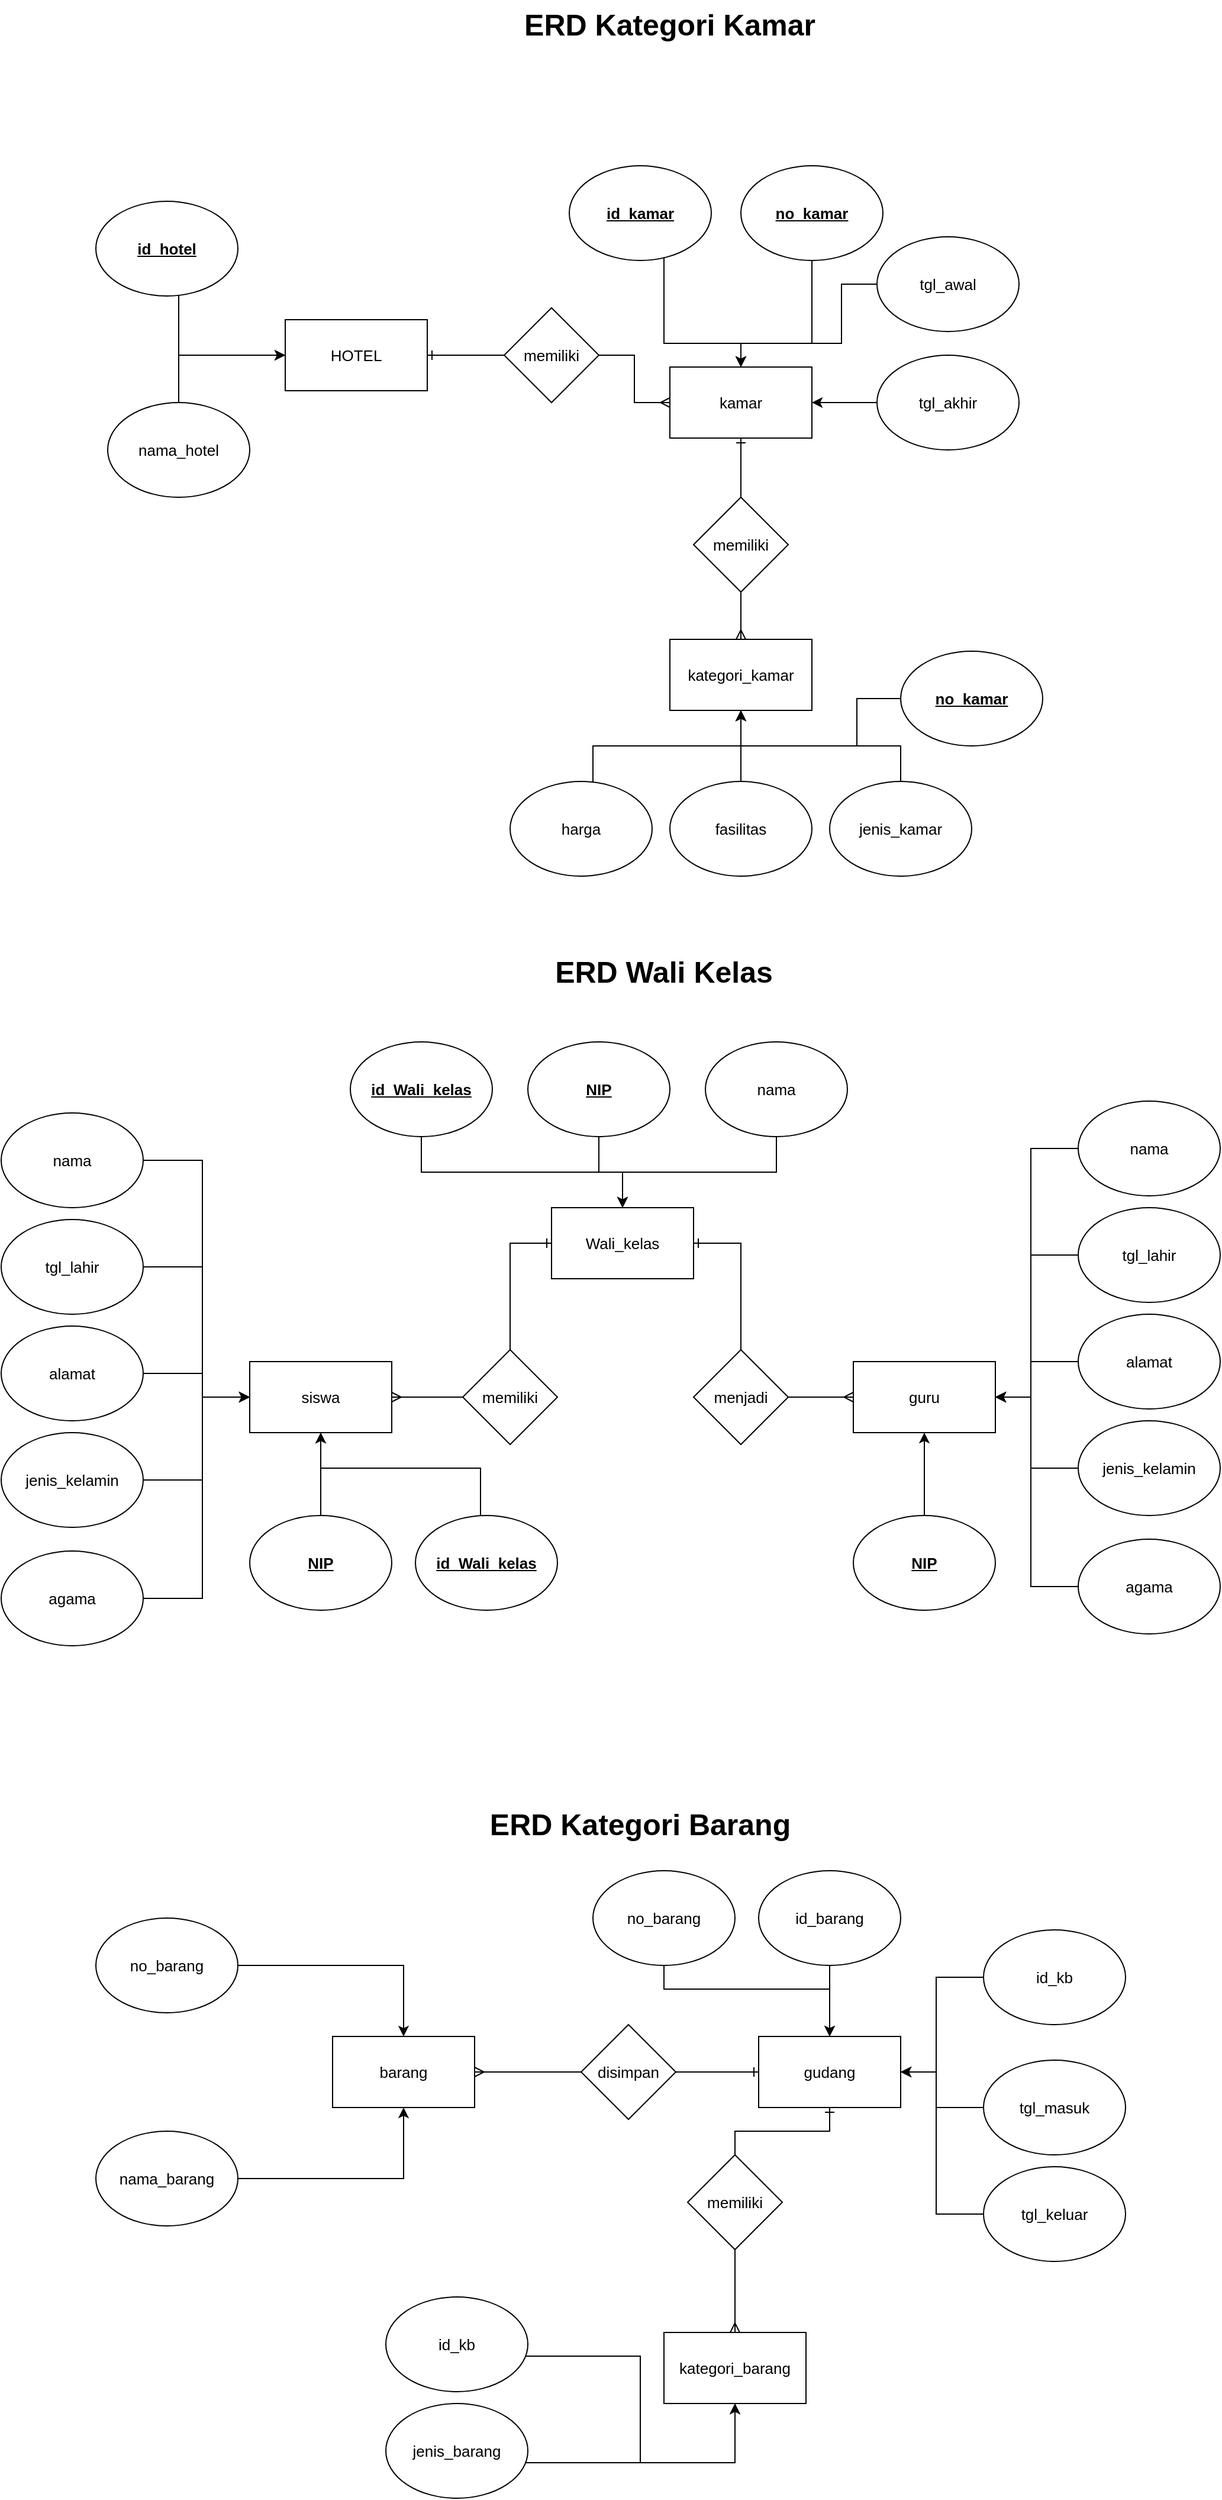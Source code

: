 <mxfile version="15.5.0" type="github">
  <diagram id="R2lEEEUBdFMjLlhIrx00" name="Page-1">
    <mxGraphModel dx="1871" dy="612" grid="1" gridSize="10" guides="1" tooltips="1" connect="1" arrows="1" fold="1" page="1" pageScale="1" pageWidth="850" pageHeight="1100" math="0" shadow="0" extFonts="Permanent Marker^https://fonts.googleapis.com/css?family=Permanent+Marker">
      <root>
        <mxCell id="0" />
        <mxCell id="1" parent="0" />
        <mxCell id="EnK7ZEEUQP7-fDyvzvS8-1" value="HOTEL" style="rounded=0;whiteSpace=wrap;html=1;fontSize=13;fontStyle=0" vertex="1" parent="1">
          <mxGeometry x="-50" y="310" width="120" height="60" as="geometry" />
        </mxCell>
        <mxCell id="EnK7ZEEUQP7-fDyvzvS8-2" value="kamar" style="rounded=0;whiteSpace=wrap;html=1;fontSize=13;fontStyle=0" vertex="1" parent="1">
          <mxGeometry x="275" y="350" width="120" height="60" as="geometry" />
        </mxCell>
        <mxCell id="EnK7ZEEUQP7-fDyvzvS8-5" value="kategori_kamar" style="rounded=0;whiteSpace=wrap;html=1;fontSize=13;fontStyle=0" vertex="1" parent="1">
          <mxGeometry x="275" y="580" width="120" height="60" as="geometry" />
        </mxCell>
        <mxCell id="EnK7ZEEUQP7-fDyvzvS8-19" style="edgeStyle=orthogonalEdgeStyle;rounded=0;orthogonalLoop=1;jettySize=auto;html=1;fontSize=13;fontStyle=0" edge="1" parent="1" source="EnK7ZEEUQP7-fDyvzvS8-7" target="EnK7ZEEUQP7-fDyvzvS8-5">
          <mxGeometry relative="1" as="geometry">
            <Array as="points">
              <mxPoint x="210" y="670" />
              <mxPoint x="335" y="670" />
            </Array>
          </mxGeometry>
        </mxCell>
        <mxCell id="EnK7ZEEUQP7-fDyvzvS8-7" value="harga" style="ellipse;whiteSpace=wrap;html=1;fontSize=13;fontStyle=0" vertex="1" parent="1">
          <mxGeometry x="140" y="700" width="120" height="80" as="geometry" />
        </mxCell>
        <mxCell id="EnK7ZEEUQP7-fDyvzvS8-20" style="edgeStyle=orthogonalEdgeStyle;rounded=0;orthogonalLoop=1;jettySize=auto;html=1;fontSize=13;fontStyle=0" edge="1" parent="1" source="EnK7ZEEUQP7-fDyvzvS8-14" target="EnK7ZEEUQP7-fDyvzvS8-5">
          <mxGeometry relative="1" as="geometry" />
        </mxCell>
        <mxCell id="EnK7ZEEUQP7-fDyvzvS8-14" value="fasilitas" style="ellipse;whiteSpace=wrap;html=1;fontSize=13;fontStyle=0" vertex="1" parent="1">
          <mxGeometry x="275" y="700" width="120" height="80" as="geometry" />
        </mxCell>
        <mxCell id="EnK7ZEEUQP7-fDyvzvS8-45" style="edgeStyle=orthogonalEdgeStyle;rounded=0;orthogonalLoop=1;jettySize=auto;html=1;fontSize=13;fontStyle=0;endArrow=ERmany;endFill=0;" edge="1" parent="1" source="EnK7ZEEUQP7-fDyvzvS8-34" target="EnK7ZEEUQP7-fDyvzvS8-5">
          <mxGeometry relative="1" as="geometry" />
        </mxCell>
        <mxCell id="EnK7ZEEUQP7-fDyvzvS8-84" style="edgeStyle=orthogonalEdgeStyle;rounded=0;orthogonalLoop=1;jettySize=auto;html=1;fontSize=13;endArrow=ERone;endFill=0;" edge="1" parent="1" source="EnK7ZEEUQP7-fDyvzvS8-34" target="EnK7ZEEUQP7-fDyvzvS8-2">
          <mxGeometry relative="1" as="geometry" />
        </mxCell>
        <mxCell id="EnK7ZEEUQP7-fDyvzvS8-34" value="memiliki" style="rhombus;whiteSpace=wrap;html=1;fontSize=13;fontStyle=0" vertex="1" parent="1">
          <mxGeometry x="295" y="460" width="80" height="80" as="geometry" />
        </mxCell>
        <mxCell id="EnK7ZEEUQP7-fDyvzvS8-39" style="edgeStyle=orthogonalEdgeStyle;rounded=0;orthogonalLoop=1;jettySize=auto;html=1;fontSize=13;fontStyle=0;endArrow=ERmany;endFill=0;" edge="1" parent="1" source="EnK7ZEEUQP7-fDyvzvS8-35" target="EnK7ZEEUQP7-fDyvzvS8-2">
          <mxGeometry relative="1" as="geometry" />
        </mxCell>
        <mxCell id="EnK7ZEEUQP7-fDyvzvS8-85" style="edgeStyle=orthogonalEdgeStyle;rounded=0;orthogonalLoop=1;jettySize=auto;html=1;fontSize=13;endArrow=ERone;endFill=0;" edge="1" parent="1" source="EnK7ZEEUQP7-fDyvzvS8-35" target="EnK7ZEEUQP7-fDyvzvS8-1">
          <mxGeometry relative="1" as="geometry">
            <mxPoint x="90" y="340" as="targetPoint" />
          </mxGeometry>
        </mxCell>
        <mxCell id="EnK7ZEEUQP7-fDyvzvS8-35" value="memiliki" style="rhombus;whiteSpace=wrap;html=1;fontSize=13;fontStyle=0" vertex="1" parent="1">
          <mxGeometry x="135" y="300" width="80" height="80" as="geometry" />
        </mxCell>
        <mxCell id="EnK7ZEEUQP7-fDyvzvS8-47" style="edgeStyle=orthogonalEdgeStyle;rounded=0;orthogonalLoop=1;jettySize=auto;html=1;fontSize=13;fontStyle=0" edge="1" parent="1" source="EnK7ZEEUQP7-fDyvzvS8-46" target="EnK7ZEEUQP7-fDyvzvS8-2">
          <mxGeometry relative="1" as="geometry">
            <Array as="points">
              <mxPoint x="270" y="330" />
              <mxPoint x="335" y="330" />
            </Array>
          </mxGeometry>
        </mxCell>
        <mxCell id="EnK7ZEEUQP7-fDyvzvS8-46" value="id_kamar" style="ellipse;whiteSpace=wrap;html=1;fontSize=13;fontStyle=5" vertex="1" parent="1">
          <mxGeometry x="190" y="180" width="120" height="80" as="geometry" />
        </mxCell>
        <mxCell id="EnK7ZEEUQP7-fDyvzvS8-53" style="edgeStyle=orthogonalEdgeStyle;rounded=0;orthogonalLoop=1;jettySize=auto;html=1;fontSize=13;fontStyle=0" edge="1" parent="1" source="EnK7ZEEUQP7-fDyvzvS8-51" target="EnK7ZEEUQP7-fDyvzvS8-1">
          <mxGeometry relative="1" as="geometry">
            <Array as="points">
              <mxPoint x="-140" y="340" />
            </Array>
          </mxGeometry>
        </mxCell>
        <mxCell id="EnK7ZEEUQP7-fDyvzvS8-51" value="id_hotel" style="ellipse;whiteSpace=wrap;html=1;fontSize=13;fontStyle=5" vertex="1" parent="1">
          <mxGeometry x="-210" y="210" width="120" height="80" as="geometry" />
        </mxCell>
        <mxCell id="EnK7ZEEUQP7-fDyvzvS8-54" style="edgeStyle=orthogonalEdgeStyle;rounded=0;orthogonalLoop=1;jettySize=auto;html=1;fontSize=13;fontStyle=0" edge="1" parent="1" source="EnK7ZEEUQP7-fDyvzvS8-52" target="EnK7ZEEUQP7-fDyvzvS8-1">
          <mxGeometry relative="1" as="geometry">
            <Array as="points">
              <mxPoint x="-140" y="340" />
            </Array>
          </mxGeometry>
        </mxCell>
        <mxCell id="EnK7ZEEUQP7-fDyvzvS8-52" value="nama_hotel" style="ellipse;whiteSpace=wrap;html=1;fontSize=13;fontStyle=0" vertex="1" parent="1">
          <mxGeometry x="-200" y="380" width="120" height="80" as="geometry" />
        </mxCell>
        <mxCell id="EnK7ZEEUQP7-fDyvzvS8-138" style="edgeStyle=orthogonalEdgeStyle;rounded=0;orthogonalLoop=1;jettySize=auto;html=1;fontSize=13;endArrow=classic;endFill=1;entryX=0.5;entryY=1;entryDx=0;entryDy=0;" edge="1" parent="1" source="EnK7ZEEUQP7-fDyvzvS8-63" target="EnK7ZEEUQP7-fDyvzvS8-5">
          <mxGeometry relative="1" as="geometry">
            <mxPoint x="400" y="600" as="targetPoint" />
            <Array as="points">
              <mxPoint x="433" y="630" />
              <mxPoint x="433" y="670" />
              <mxPoint x="335" y="670" />
            </Array>
          </mxGeometry>
        </mxCell>
        <mxCell id="EnK7ZEEUQP7-fDyvzvS8-63" value="no_kamar" style="ellipse;whiteSpace=wrap;html=1;fontSize=13;fontStyle=5" vertex="1" parent="1">
          <mxGeometry x="470" y="590" width="120" height="80" as="geometry" />
        </mxCell>
        <mxCell id="EnK7ZEEUQP7-fDyvzvS8-71" value="ERD Kategori Kamar" style="text;html=1;strokeColor=none;fillColor=none;align=center;verticalAlign=middle;whiteSpace=wrap;rounded=0;fontSize=25;fontStyle=1" vertex="1" parent="1">
          <mxGeometry x="125" y="40" width="300" height="40" as="geometry" />
        </mxCell>
        <mxCell id="EnK7ZEEUQP7-fDyvzvS8-72" value="ERD Wali Kelas" style="text;html=1;strokeColor=none;fillColor=none;align=center;verticalAlign=middle;whiteSpace=wrap;rounded=0;fontSize=25;fontStyle=1" vertex="1" parent="1">
          <mxGeometry x="120" y="840" width="300" height="40" as="geometry" />
        </mxCell>
        <mxCell id="EnK7ZEEUQP7-fDyvzvS8-73" value="ERD Kategori Barang" style="text;html=1;strokeColor=none;fillColor=none;align=center;verticalAlign=middle;whiteSpace=wrap;rounded=0;fontSize=25;fontStyle=1" vertex="1" parent="1">
          <mxGeometry x="100" y="1560" width="300" height="40" as="geometry" />
        </mxCell>
        <mxCell id="EnK7ZEEUQP7-fDyvzvS8-74" value="&lt;font style=&quot;font-size: 13px;&quot;&gt;Wali_kelas&lt;/font&gt;" style="rounded=0;whiteSpace=wrap;html=1;fontSize=13;" vertex="1" parent="1">
          <mxGeometry x="175" y="1060" width="120" height="60" as="geometry" />
        </mxCell>
        <mxCell id="EnK7ZEEUQP7-fDyvzvS8-75" value="&lt;font style=&quot;font-size: 13px&quot;&gt;siswa&lt;/font&gt;" style="rounded=0;whiteSpace=wrap;html=1;fontSize=13;" vertex="1" parent="1">
          <mxGeometry x="-80" y="1190" width="120" height="60" as="geometry" />
        </mxCell>
        <mxCell id="EnK7ZEEUQP7-fDyvzvS8-76" value="guru" style="rounded=0;whiteSpace=wrap;html=1;fontSize=13;" vertex="1" parent="1">
          <mxGeometry x="430" y="1190" width="120" height="60" as="geometry" />
        </mxCell>
        <mxCell id="EnK7ZEEUQP7-fDyvzvS8-81" style="edgeStyle=orthogonalEdgeStyle;rounded=0;orthogonalLoop=1;jettySize=auto;html=1;fontSize=13;endArrow=ERone;endFill=0;" edge="1" parent="1" source="EnK7ZEEUQP7-fDyvzvS8-78" target="EnK7ZEEUQP7-fDyvzvS8-74">
          <mxGeometry relative="1" as="geometry">
            <Array as="points">
              <mxPoint x="140" y="1090" />
            </Array>
          </mxGeometry>
        </mxCell>
        <mxCell id="EnK7ZEEUQP7-fDyvzvS8-131" style="edgeStyle=orthogonalEdgeStyle;rounded=0;orthogonalLoop=1;jettySize=auto;html=1;fontSize=13;endArrow=ERmany;endFill=0;" edge="1" parent="1" source="EnK7ZEEUQP7-fDyvzvS8-78" target="EnK7ZEEUQP7-fDyvzvS8-75">
          <mxGeometry relative="1" as="geometry" />
        </mxCell>
        <mxCell id="EnK7ZEEUQP7-fDyvzvS8-78" value="memiliki" style="rhombus;whiteSpace=wrap;html=1;fontSize=13;" vertex="1" parent="1">
          <mxGeometry x="100" y="1180" width="80" height="80" as="geometry" />
        </mxCell>
        <mxCell id="EnK7ZEEUQP7-fDyvzvS8-83" style="edgeStyle=orthogonalEdgeStyle;rounded=0;orthogonalLoop=1;jettySize=auto;html=1;fontSize=13;endArrow=ERone;endFill=0;" edge="1" parent="1" source="EnK7ZEEUQP7-fDyvzvS8-79" target="EnK7ZEEUQP7-fDyvzvS8-74">
          <mxGeometry relative="1" as="geometry">
            <Array as="points">
              <mxPoint x="335" y="1090" />
            </Array>
          </mxGeometry>
        </mxCell>
        <mxCell id="EnK7ZEEUQP7-fDyvzvS8-132" style="edgeStyle=orthogonalEdgeStyle;rounded=0;orthogonalLoop=1;jettySize=auto;html=1;fontSize=13;endArrow=ERmany;endFill=0;" edge="1" parent="1" source="EnK7ZEEUQP7-fDyvzvS8-79" target="EnK7ZEEUQP7-fDyvzvS8-76">
          <mxGeometry relative="1" as="geometry" />
        </mxCell>
        <mxCell id="EnK7ZEEUQP7-fDyvzvS8-79" value="menjadi" style="rhombus;whiteSpace=wrap;html=1;fontSize=13;" vertex="1" parent="1">
          <mxGeometry x="295" y="1180" width="80" height="80" as="geometry" />
        </mxCell>
        <mxCell id="EnK7ZEEUQP7-fDyvzvS8-128" style="edgeStyle=orthogonalEdgeStyle;rounded=0;orthogonalLoop=1;jettySize=auto;html=1;entryX=0.5;entryY=0;entryDx=0;entryDy=0;fontSize=13;endArrow=classic;endFill=1;" edge="1" parent="1" source="EnK7ZEEUQP7-fDyvzvS8-89" target="EnK7ZEEUQP7-fDyvzvS8-74">
          <mxGeometry relative="1" as="geometry" />
        </mxCell>
        <mxCell id="EnK7ZEEUQP7-fDyvzvS8-89" value="NIP" style="ellipse;whiteSpace=wrap;html=1;fontSize=13;fontStyle=5" vertex="1" parent="1">
          <mxGeometry x="155" y="920" width="120" height="80" as="geometry" />
        </mxCell>
        <mxCell id="EnK7ZEEUQP7-fDyvzvS8-115" style="edgeStyle=orthogonalEdgeStyle;rounded=0;orthogonalLoop=1;jettySize=auto;html=1;entryX=1;entryY=0.5;entryDx=0;entryDy=0;fontSize=13;endArrow=classic;endFill=1;" edge="1" parent="1" source="EnK7ZEEUQP7-fDyvzvS8-93" target="EnK7ZEEUQP7-fDyvzvS8-76">
          <mxGeometry relative="1" as="geometry">
            <Array as="points">
              <mxPoint x="580" y="1010" />
              <mxPoint x="580" y="1220" />
            </Array>
          </mxGeometry>
        </mxCell>
        <mxCell id="EnK7ZEEUQP7-fDyvzvS8-93" value="nama" style="ellipse;whiteSpace=wrap;html=1;fontSize=13;" vertex="1" parent="1">
          <mxGeometry x="620" y="970" width="120" height="80" as="geometry" />
        </mxCell>
        <mxCell id="EnK7ZEEUQP7-fDyvzvS8-116" style="edgeStyle=orthogonalEdgeStyle;rounded=0;orthogonalLoop=1;jettySize=auto;html=1;fontSize=13;endArrow=classic;endFill=1;" edge="1" parent="1" source="EnK7ZEEUQP7-fDyvzvS8-94" target="EnK7ZEEUQP7-fDyvzvS8-76">
          <mxGeometry relative="1" as="geometry">
            <Array as="points">
              <mxPoint x="580" y="1100" />
              <mxPoint x="580" y="1220" />
            </Array>
          </mxGeometry>
        </mxCell>
        <mxCell id="EnK7ZEEUQP7-fDyvzvS8-94" value="tgl_lahir" style="ellipse;whiteSpace=wrap;html=1;fontSize=13;" vertex="1" parent="1">
          <mxGeometry x="620" y="1060" width="120" height="80" as="geometry" />
        </mxCell>
        <mxCell id="EnK7ZEEUQP7-fDyvzvS8-117" style="edgeStyle=orthogonalEdgeStyle;rounded=0;orthogonalLoop=1;jettySize=auto;html=1;fontSize=13;endArrow=classic;endFill=1;" edge="1" parent="1" source="EnK7ZEEUQP7-fDyvzvS8-95" target="EnK7ZEEUQP7-fDyvzvS8-76">
          <mxGeometry relative="1" as="geometry">
            <Array as="points">
              <mxPoint x="580" y="1190" />
              <mxPoint x="580" y="1220" />
            </Array>
          </mxGeometry>
        </mxCell>
        <mxCell id="EnK7ZEEUQP7-fDyvzvS8-95" value="alamat" style="ellipse;whiteSpace=wrap;html=1;fontSize=13;" vertex="1" parent="1">
          <mxGeometry x="620" y="1150" width="120" height="80" as="geometry" />
        </mxCell>
        <mxCell id="EnK7ZEEUQP7-fDyvzvS8-118" style="edgeStyle=orthogonalEdgeStyle;rounded=0;orthogonalLoop=1;jettySize=auto;html=1;entryX=1;entryY=0.5;entryDx=0;entryDy=0;fontSize=13;endArrow=classic;endFill=1;" edge="1" parent="1" source="EnK7ZEEUQP7-fDyvzvS8-96" target="EnK7ZEEUQP7-fDyvzvS8-76">
          <mxGeometry relative="1" as="geometry">
            <Array as="points">
              <mxPoint x="580" y="1280" />
              <mxPoint x="580" y="1220" />
            </Array>
          </mxGeometry>
        </mxCell>
        <mxCell id="EnK7ZEEUQP7-fDyvzvS8-96" value="jenis_kelamin" style="ellipse;whiteSpace=wrap;html=1;fontSize=13;" vertex="1" parent="1">
          <mxGeometry x="620" y="1240" width="120" height="80" as="geometry" />
        </mxCell>
        <mxCell id="EnK7ZEEUQP7-fDyvzvS8-119" style="edgeStyle=orthogonalEdgeStyle;rounded=0;orthogonalLoop=1;jettySize=auto;html=1;entryX=1;entryY=0.5;entryDx=0;entryDy=0;fontSize=13;endArrow=classic;endFill=1;" edge="1" parent="1" source="EnK7ZEEUQP7-fDyvzvS8-97" target="EnK7ZEEUQP7-fDyvzvS8-76">
          <mxGeometry relative="1" as="geometry">
            <Array as="points">
              <mxPoint x="580" y="1380" />
              <mxPoint x="580" y="1220" />
            </Array>
          </mxGeometry>
        </mxCell>
        <mxCell id="EnK7ZEEUQP7-fDyvzvS8-97" value="agama" style="ellipse;whiteSpace=wrap;html=1;fontSize=13;" vertex="1" parent="1">
          <mxGeometry x="620" y="1340" width="120" height="80" as="geometry" />
        </mxCell>
        <mxCell id="EnK7ZEEUQP7-fDyvzvS8-121" style="edgeStyle=orthogonalEdgeStyle;rounded=0;orthogonalLoop=1;jettySize=auto;html=1;fontSize=13;endArrow=classic;endFill=1;" edge="1" parent="1" source="EnK7ZEEUQP7-fDyvzvS8-103" target="EnK7ZEEUQP7-fDyvzvS8-75">
          <mxGeometry relative="1" as="geometry" />
        </mxCell>
        <mxCell id="EnK7ZEEUQP7-fDyvzvS8-103" value="NIP" style="ellipse;whiteSpace=wrap;html=1;fontSize=13;fontStyle=5" vertex="1" parent="1">
          <mxGeometry x="-80" y="1320" width="120" height="80" as="geometry" />
        </mxCell>
        <mxCell id="EnK7ZEEUQP7-fDyvzvS8-122" style="edgeStyle=orthogonalEdgeStyle;rounded=0;orthogonalLoop=1;jettySize=auto;html=1;fontSize=13;endArrow=classic;endFill=1;" edge="1" parent="1" source="EnK7ZEEUQP7-fDyvzvS8-104" target="EnK7ZEEUQP7-fDyvzvS8-75">
          <mxGeometry relative="1" as="geometry">
            <Array as="points">
              <mxPoint x="-120" y="1020" />
              <mxPoint x="-120" y="1220" />
            </Array>
          </mxGeometry>
        </mxCell>
        <mxCell id="EnK7ZEEUQP7-fDyvzvS8-104" value="nama" style="ellipse;whiteSpace=wrap;html=1;fontSize=13;" vertex="1" parent="1">
          <mxGeometry x="-290" y="980" width="120" height="80" as="geometry" />
        </mxCell>
        <mxCell id="EnK7ZEEUQP7-fDyvzvS8-123" style="edgeStyle=orthogonalEdgeStyle;rounded=0;orthogonalLoop=1;jettySize=auto;html=1;fontSize=13;endArrow=classic;endFill=1;" edge="1" parent="1" source="EnK7ZEEUQP7-fDyvzvS8-105" target="EnK7ZEEUQP7-fDyvzvS8-75">
          <mxGeometry relative="1" as="geometry">
            <Array as="points">
              <mxPoint x="-120" y="1110" />
              <mxPoint x="-120" y="1220" />
            </Array>
          </mxGeometry>
        </mxCell>
        <mxCell id="EnK7ZEEUQP7-fDyvzvS8-105" value="tgl_lahir" style="ellipse;whiteSpace=wrap;html=1;fontSize=13;" vertex="1" parent="1">
          <mxGeometry x="-290" y="1070" width="120" height="80" as="geometry" />
        </mxCell>
        <mxCell id="EnK7ZEEUQP7-fDyvzvS8-124" style="edgeStyle=orthogonalEdgeStyle;rounded=0;orthogonalLoop=1;jettySize=auto;html=1;fontSize=13;endArrow=classic;endFill=1;" edge="1" parent="1" source="EnK7ZEEUQP7-fDyvzvS8-106" target="EnK7ZEEUQP7-fDyvzvS8-75">
          <mxGeometry relative="1" as="geometry">
            <Array as="points">
              <mxPoint x="-120" y="1200" />
              <mxPoint x="-120" y="1220" />
            </Array>
          </mxGeometry>
        </mxCell>
        <mxCell id="EnK7ZEEUQP7-fDyvzvS8-106" value="alamat" style="ellipse;whiteSpace=wrap;html=1;fontSize=13;" vertex="1" parent="1">
          <mxGeometry x="-290" y="1160" width="120" height="80" as="geometry" />
        </mxCell>
        <mxCell id="EnK7ZEEUQP7-fDyvzvS8-125" style="edgeStyle=orthogonalEdgeStyle;rounded=0;orthogonalLoop=1;jettySize=auto;html=1;fontSize=13;endArrow=classic;endFill=1;" edge="1" parent="1" source="EnK7ZEEUQP7-fDyvzvS8-107" target="EnK7ZEEUQP7-fDyvzvS8-75">
          <mxGeometry relative="1" as="geometry">
            <Array as="points">
              <mxPoint x="-120" y="1290" />
              <mxPoint x="-120" y="1220" />
            </Array>
          </mxGeometry>
        </mxCell>
        <mxCell id="EnK7ZEEUQP7-fDyvzvS8-107" value="jenis_kelamin" style="ellipse;whiteSpace=wrap;html=1;fontSize=13;" vertex="1" parent="1">
          <mxGeometry x="-290" y="1250" width="120" height="80" as="geometry" />
        </mxCell>
        <mxCell id="EnK7ZEEUQP7-fDyvzvS8-126" style="edgeStyle=orthogonalEdgeStyle;rounded=0;orthogonalLoop=1;jettySize=auto;html=1;fontSize=13;endArrow=classic;endFill=1;" edge="1" parent="1" source="EnK7ZEEUQP7-fDyvzvS8-108" target="EnK7ZEEUQP7-fDyvzvS8-75">
          <mxGeometry relative="1" as="geometry">
            <Array as="points">
              <mxPoint x="-120" y="1390" />
              <mxPoint x="-120" y="1220" />
            </Array>
          </mxGeometry>
        </mxCell>
        <mxCell id="EnK7ZEEUQP7-fDyvzvS8-108" value="agama" style="ellipse;whiteSpace=wrap;html=1;fontSize=13;" vertex="1" parent="1">
          <mxGeometry x="-290" y="1350" width="120" height="80" as="geometry" />
        </mxCell>
        <mxCell id="EnK7ZEEUQP7-fDyvzvS8-120" style="edgeStyle=orthogonalEdgeStyle;rounded=0;orthogonalLoop=1;jettySize=auto;html=1;fontSize=13;endArrow=classic;endFill=1;" edge="1" parent="1" source="EnK7ZEEUQP7-fDyvzvS8-109" target="EnK7ZEEUQP7-fDyvzvS8-76">
          <mxGeometry relative="1" as="geometry" />
        </mxCell>
        <mxCell id="EnK7ZEEUQP7-fDyvzvS8-109" value="NIP" style="ellipse;whiteSpace=wrap;html=1;fontSize=13;fontStyle=5" vertex="1" parent="1">
          <mxGeometry x="430" y="1320" width="120" height="80" as="geometry" />
        </mxCell>
        <mxCell id="EnK7ZEEUQP7-fDyvzvS8-127" style="edgeStyle=orthogonalEdgeStyle;rounded=0;orthogonalLoop=1;jettySize=auto;html=1;fontSize=13;endArrow=classic;endFill=1;" edge="1" parent="1" source="EnK7ZEEUQP7-fDyvzvS8-111" target="EnK7ZEEUQP7-fDyvzvS8-74">
          <mxGeometry relative="1" as="geometry">
            <Array as="points">
              <mxPoint x="65" y="1030" />
              <mxPoint x="235" y="1030" />
            </Array>
          </mxGeometry>
        </mxCell>
        <mxCell id="EnK7ZEEUQP7-fDyvzvS8-111" value="id_Wali_kelas" style="ellipse;whiteSpace=wrap;html=1;fontSize=13;fontStyle=5" vertex="1" parent="1">
          <mxGeometry x="5" y="920" width="120" height="80" as="geometry" />
        </mxCell>
        <mxCell id="EnK7ZEEUQP7-fDyvzvS8-129" style="edgeStyle=orthogonalEdgeStyle;rounded=0;orthogonalLoop=1;jettySize=auto;html=1;entryX=0.5;entryY=0;entryDx=0;entryDy=0;fontSize=13;endArrow=classic;endFill=1;" edge="1" parent="1" source="EnK7ZEEUQP7-fDyvzvS8-112" target="EnK7ZEEUQP7-fDyvzvS8-74">
          <mxGeometry relative="1" as="geometry">
            <Array as="points">
              <mxPoint x="365" y="1030" />
              <mxPoint x="235" y="1030" />
            </Array>
          </mxGeometry>
        </mxCell>
        <mxCell id="EnK7ZEEUQP7-fDyvzvS8-112" value="nama" style="ellipse;whiteSpace=wrap;html=1;fontSize=13;" vertex="1" parent="1">
          <mxGeometry x="305" y="920" width="120" height="80" as="geometry" />
        </mxCell>
        <mxCell id="EnK7ZEEUQP7-fDyvzvS8-134" style="edgeStyle=orthogonalEdgeStyle;rounded=0;orthogonalLoop=1;jettySize=auto;html=1;entryX=0.5;entryY=1;entryDx=0;entryDy=0;fontSize=13;endArrow=classic;endFill=1;" edge="1" parent="1" source="EnK7ZEEUQP7-fDyvzvS8-133" target="EnK7ZEEUQP7-fDyvzvS8-75">
          <mxGeometry relative="1" as="geometry">
            <Array as="points">
              <mxPoint x="115" y="1280" />
              <mxPoint x="-20" y="1280" />
            </Array>
          </mxGeometry>
        </mxCell>
        <mxCell id="EnK7ZEEUQP7-fDyvzvS8-133" value="id_Wali_kelas" style="ellipse;whiteSpace=wrap;html=1;fontSize=13;fontStyle=5" vertex="1" parent="1">
          <mxGeometry x="60" y="1320" width="120" height="80" as="geometry" />
        </mxCell>
        <mxCell id="EnK7ZEEUQP7-fDyvzvS8-135" value="barang" style="rounded=0;whiteSpace=wrap;html=1;fontSize=13;" vertex="1" parent="1">
          <mxGeometry x="-10" y="1760" width="120" height="60" as="geometry" />
        </mxCell>
        <mxCell id="EnK7ZEEUQP7-fDyvzvS8-137" style="edgeStyle=orthogonalEdgeStyle;rounded=0;orthogonalLoop=1;jettySize=auto;html=1;fontSize=13;endArrow=classic;endFill=1;" edge="1" parent="1" source="EnK7ZEEUQP7-fDyvzvS8-136" target="EnK7ZEEUQP7-fDyvzvS8-5">
          <mxGeometry relative="1" as="geometry">
            <Array as="points">
              <mxPoint x="470" y="670" />
              <mxPoint x="335" y="670" />
            </Array>
          </mxGeometry>
        </mxCell>
        <mxCell id="EnK7ZEEUQP7-fDyvzvS8-136" value="jenis_kamar" style="ellipse;whiteSpace=wrap;html=1;fontSize=13;" vertex="1" parent="1">
          <mxGeometry x="410" y="700" width="120" height="80" as="geometry" />
        </mxCell>
        <mxCell id="EnK7ZEEUQP7-fDyvzvS8-142" style="edgeStyle=orthogonalEdgeStyle;rounded=0;orthogonalLoop=1;jettySize=auto;html=1;fontSize=13;endArrow=classic;endFill=1;" edge="1" parent="1" source="EnK7ZEEUQP7-fDyvzvS8-141" target="EnK7ZEEUQP7-fDyvzvS8-2">
          <mxGeometry relative="1" as="geometry">
            <Array as="points">
              <mxPoint x="395" y="330" />
              <mxPoint x="335" y="330" />
            </Array>
          </mxGeometry>
        </mxCell>
        <mxCell id="EnK7ZEEUQP7-fDyvzvS8-141" value="no_kamar" style="ellipse;whiteSpace=wrap;html=1;fontSize=13;fontStyle=5" vertex="1" parent="1">
          <mxGeometry x="335" y="180" width="120" height="80" as="geometry" />
        </mxCell>
        <mxCell id="EnK7ZEEUQP7-fDyvzvS8-151" style="edgeStyle=orthogonalEdgeStyle;rounded=0;orthogonalLoop=1;jettySize=auto;html=1;fontSize=13;endArrow=classic;endFill=1;" edge="1" parent="1" source="EnK7ZEEUQP7-fDyvzvS8-150" target="EnK7ZEEUQP7-fDyvzvS8-2">
          <mxGeometry relative="1" as="geometry">
            <Array as="points">
              <mxPoint x="420" y="280" />
              <mxPoint x="420" y="330" />
              <mxPoint x="335" y="330" />
            </Array>
          </mxGeometry>
        </mxCell>
        <mxCell id="EnK7ZEEUQP7-fDyvzvS8-150" value="tgl_awal" style="ellipse;whiteSpace=wrap;html=1;fontSize=13;" vertex="1" parent="1">
          <mxGeometry x="450" y="240" width="120" height="80" as="geometry" />
        </mxCell>
        <mxCell id="EnK7ZEEUQP7-fDyvzvS8-153" style="edgeStyle=orthogonalEdgeStyle;rounded=0;orthogonalLoop=1;jettySize=auto;html=1;entryX=1;entryY=0.5;entryDx=0;entryDy=0;fontSize=13;endArrow=classic;endFill=1;" edge="1" parent="1" source="EnK7ZEEUQP7-fDyvzvS8-152" target="EnK7ZEEUQP7-fDyvzvS8-2">
          <mxGeometry relative="1" as="geometry" />
        </mxCell>
        <mxCell id="EnK7ZEEUQP7-fDyvzvS8-152" value="tgl_akhir" style="ellipse;whiteSpace=wrap;html=1;fontSize=13;" vertex="1" parent="1">
          <mxGeometry x="450" y="340" width="120" height="80" as="geometry" />
        </mxCell>
        <mxCell id="EnK7ZEEUQP7-fDyvzvS8-154" value="gudang" style="rounded=0;whiteSpace=wrap;html=1;fontSize=13;" vertex="1" parent="1">
          <mxGeometry x="350" y="1760" width="120" height="60" as="geometry" />
        </mxCell>
        <mxCell id="EnK7ZEEUQP7-fDyvzvS8-155" value="kategori_barang" style="rounded=0;whiteSpace=wrap;html=1;fontSize=13;" vertex="1" parent="1">
          <mxGeometry x="270" y="2010" width="120" height="60" as="geometry" />
        </mxCell>
        <mxCell id="EnK7ZEEUQP7-fDyvzvS8-162" style="edgeStyle=orthogonalEdgeStyle;rounded=0;orthogonalLoop=1;jettySize=auto;html=1;fontSize=13;endArrow=ERone;endFill=0;" edge="1" parent="1" source="EnK7ZEEUQP7-fDyvzvS8-156" target="EnK7ZEEUQP7-fDyvzvS8-154">
          <mxGeometry relative="1" as="geometry" />
        </mxCell>
        <mxCell id="EnK7ZEEUQP7-fDyvzvS8-163" style="edgeStyle=orthogonalEdgeStyle;rounded=0;orthogonalLoop=1;jettySize=auto;html=1;fontSize=13;endArrow=ERmany;endFill=0;" edge="1" parent="1" source="EnK7ZEEUQP7-fDyvzvS8-156" target="EnK7ZEEUQP7-fDyvzvS8-155">
          <mxGeometry relative="1" as="geometry" />
        </mxCell>
        <mxCell id="EnK7ZEEUQP7-fDyvzvS8-156" value="memiliki" style="rhombus;whiteSpace=wrap;html=1;rounded=0;fontSize=13;" vertex="1" parent="1">
          <mxGeometry x="290" y="1860" width="80" height="80" as="geometry" />
        </mxCell>
        <mxCell id="EnK7ZEEUQP7-fDyvzvS8-160" style="edgeStyle=orthogonalEdgeStyle;rounded=0;orthogonalLoop=1;jettySize=auto;html=1;fontSize=13;endArrow=ERmany;endFill=0;" edge="1" parent="1" source="EnK7ZEEUQP7-fDyvzvS8-158" target="EnK7ZEEUQP7-fDyvzvS8-135">
          <mxGeometry relative="1" as="geometry" />
        </mxCell>
        <mxCell id="EnK7ZEEUQP7-fDyvzvS8-161" style="edgeStyle=orthogonalEdgeStyle;rounded=0;orthogonalLoop=1;jettySize=auto;html=1;fontSize=13;endArrow=ERone;endFill=0;" edge="1" parent="1" source="EnK7ZEEUQP7-fDyvzvS8-158" target="EnK7ZEEUQP7-fDyvzvS8-154">
          <mxGeometry relative="1" as="geometry" />
        </mxCell>
        <mxCell id="EnK7ZEEUQP7-fDyvzvS8-158" value="disimpan" style="rhombus;whiteSpace=wrap;html=1;fontSize=13;" vertex="1" parent="1">
          <mxGeometry x="200" y="1750" width="80" height="80" as="geometry" />
        </mxCell>
        <mxCell id="EnK7ZEEUQP7-fDyvzvS8-167" style="edgeStyle=orthogonalEdgeStyle;rounded=0;orthogonalLoop=1;jettySize=auto;html=1;fontSize=13;endArrow=classic;endFill=1;" edge="1" parent="1" source="EnK7ZEEUQP7-fDyvzvS8-164" target="EnK7ZEEUQP7-fDyvzvS8-155">
          <mxGeometry relative="1" as="geometry">
            <Array as="points">
              <mxPoint x="250" y="2030" />
              <mxPoint x="250" y="2120" />
              <mxPoint x="330" y="2120" />
            </Array>
          </mxGeometry>
        </mxCell>
        <mxCell id="EnK7ZEEUQP7-fDyvzvS8-164" value="id_kb" style="ellipse;whiteSpace=wrap;html=1;fontSize=13;" vertex="1" parent="1">
          <mxGeometry x="35" y="1980" width="120" height="80" as="geometry" />
        </mxCell>
        <mxCell id="EnK7ZEEUQP7-fDyvzvS8-168" style="edgeStyle=orthogonalEdgeStyle;rounded=0;orthogonalLoop=1;jettySize=auto;html=1;fontSize=13;endArrow=classic;endFill=1;" edge="1" parent="1" source="EnK7ZEEUQP7-fDyvzvS8-165" target="EnK7ZEEUQP7-fDyvzvS8-155">
          <mxGeometry relative="1" as="geometry">
            <mxPoint x="50" y="2130" as="targetPoint" />
            <Array as="points">
              <mxPoint x="330" y="2120" />
            </Array>
          </mxGeometry>
        </mxCell>
        <mxCell id="EnK7ZEEUQP7-fDyvzvS8-165" value="jenis_barang" style="ellipse;whiteSpace=wrap;html=1;fontSize=13;" vertex="1" parent="1">
          <mxGeometry x="35" y="2070" width="120" height="80" as="geometry" />
        </mxCell>
        <mxCell id="EnK7ZEEUQP7-fDyvzvS8-173" style="edgeStyle=orthogonalEdgeStyle;rounded=0;orthogonalLoop=1;jettySize=auto;html=1;fontSize=13;endArrow=classic;endFill=1;" edge="1" parent="1" source="EnK7ZEEUQP7-fDyvzvS8-170" target="EnK7ZEEUQP7-fDyvzvS8-135">
          <mxGeometry relative="1" as="geometry" />
        </mxCell>
        <mxCell id="EnK7ZEEUQP7-fDyvzvS8-170" value="no_barang" style="ellipse;whiteSpace=wrap;html=1;fontSize=13;" vertex="1" parent="1">
          <mxGeometry x="-210" y="1660" width="120" height="80" as="geometry" />
        </mxCell>
        <mxCell id="EnK7ZEEUQP7-fDyvzvS8-175" style="edgeStyle=orthogonalEdgeStyle;rounded=0;orthogonalLoop=1;jettySize=auto;html=1;fontSize=13;endArrow=classic;endFill=1;" edge="1" parent="1" source="EnK7ZEEUQP7-fDyvzvS8-171" target="EnK7ZEEUQP7-fDyvzvS8-135">
          <mxGeometry relative="1" as="geometry" />
        </mxCell>
        <mxCell id="EnK7ZEEUQP7-fDyvzvS8-171" value="nama_barang" style="ellipse;whiteSpace=wrap;html=1;fontSize=13;" vertex="1" parent="1">
          <mxGeometry x="-210" y="1840" width="120" height="80" as="geometry" />
        </mxCell>
        <mxCell id="EnK7ZEEUQP7-fDyvzvS8-185" style="edgeStyle=orthogonalEdgeStyle;rounded=0;orthogonalLoop=1;jettySize=auto;html=1;fontSize=13;endArrow=classic;endFill=1;" edge="1" parent="1" source="EnK7ZEEUQP7-fDyvzvS8-176" target="EnK7ZEEUQP7-fDyvzvS8-154">
          <mxGeometry relative="1" as="geometry">
            <Array as="points">
              <mxPoint x="500" y="1910" />
              <mxPoint x="500" y="1790" />
            </Array>
          </mxGeometry>
        </mxCell>
        <mxCell id="EnK7ZEEUQP7-fDyvzvS8-176" value="tgl_keluar" style="ellipse;whiteSpace=wrap;html=1;fontSize=13;" vertex="1" parent="1">
          <mxGeometry x="540" y="1870" width="120" height="80" as="geometry" />
        </mxCell>
        <mxCell id="EnK7ZEEUQP7-fDyvzvS8-182" style="edgeStyle=orthogonalEdgeStyle;rounded=0;orthogonalLoop=1;jettySize=auto;html=1;entryX=1;entryY=0.5;entryDx=0;entryDy=0;fontSize=13;endArrow=classic;endFill=1;" edge="1" parent="1" source="EnK7ZEEUQP7-fDyvzvS8-177" target="EnK7ZEEUQP7-fDyvzvS8-154">
          <mxGeometry relative="1" as="geometry">
            <Array as="points">
              <mxPoint x="500" y="1820" />
              <mxPoint x="500" y="1790" />
            </Array>
          </mxGeometry>
        </mxCell>
        <mxCell id="EnK7ZEEUQP7-fDyvzvS8-177" value="tgl_masuk" style="ellipse;whiteSpace=wrap;html=1;fontSize=13;" vertex="1" parent="1">
          <mxGeometry x="540" y="1780" width="120" height="80" as="geometry" />
        </mxCell>
        <mxCell id="EnK7ZEEUQP7-fDyvzvS8-180" style="edgeStyle=orthogonalEdgeStyle;rounded=0;orthogonalLoop=1;jettySize=auto;html=1;fontSize=13;endArrow=classic;endFill=1;" edge="1" parent="1" source="EnK7ZEEUQP7-fDyvzvS8-178" target="EnK7ZEEUQP7-fDyvzvS8-154">
          <mxGeometry relative="1" as="geometry" />
        </mxCell>
        <mxCell id="EnK7ZEEUQP7-fDyvzvS8-178" value="id_barang" style="ellipse;whiteSpace=wrap;html=1;fontSize=13;" vertex="1" parent="1">
          <mxGeometry x="350" y="1620" width="120" height="80" as="geometry" />
        </mxCell>
        <mxCell id="EnK7ZEEUQP7-fDyvzvS8-181" style="edgeStyle=orthogonalEdgeStyle;rounded=0;orthogonalLoop=1;jettySize=auto;html=1;entryX=1;entryY=0.5;entryDx=0;entryDy=0;fontSize=13;endArrow=classic;endFill=1;" edge="1" parent="1" source="EnK7ZEEUQP7-fDyvzvS8-179" target="EnK7ZEEUQP7-fDyvzvS8-154">
          <mxGeometry relative="1" as="geometry">
            <Array as="points">
              <mxPoint x="500" y="1710" />
              <mxPoint x="500" y="1790" />
            </Array>
          </mxGeometry>
        </mxCell>
        <mxCell id="EnK7ZEEUQP7-fDyvzvS8-179" value="id_kb" style="ellipse;whiteSpace=wrap;html=1;fontSize=13;" vertex="1" parent="1">
          <mxGeometry x="540" y="1670" width="120" height="80" as="geometry" />
        </mxCell>
        <mxCell id="EnK7ZEEUQP7-fDyvzvS8-184" style="edgeStyle=orthogonalEdgeStyle;rounded=0;orthogonalLoop=1;jettySize=auto;html=1;fontSize=13;endArrow=classic;endFill=1;" edge="1" parent="1" source="EnK7ZEEUQP7-fDyvzvS8-183" target="EnK7ZEEUQP7-fDyvzvS8-154">
          <mxGeometry relative="1" as="geometry">
            <Array as="points">
              <mxPoint x="270" y="1720" />
              <mxPoint x="410" y="1720" />
            </Array>
          </mxGeometry>
        </mxCell>
        <mxCell id="EnK7ZEEUQP7-fDyvzvS8-183" value="no_barang" style="ellipse;whiteSpace=wrap;html=1;fontSize=13;" vertex="1" parent="1">
          <mxGeometry x="210" y="1620" width="120" height="80" as="geometry" />
        </mxCell>
      </root>
    </mxGraphModel>
  </diagram>
</mxfile>
